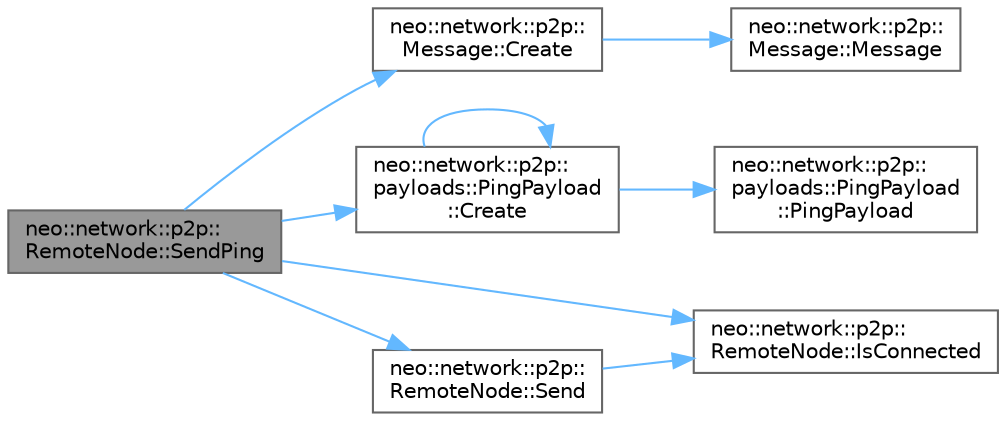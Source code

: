 digraph "neo::network::p2p::RemoteNode::SendPing"
{
 // LATEX_PDF_SIZE
  bgcolor="transparent";
  edge [fontname=Helvetica,fontsize=10,labelfontname=Helvetica,labelfontsize=10];
  node [fontname=Helvetica,fontsize=10,shape=box,height=0.2,width=0.4];
  rankdir="LR";
  Node1 [id="Node000001",label="neo::network::p2p::\lRemoteNode::SendPing",height=0.2,width=0.4,color="gray40", fillcolor="grey60", style="filled", fontcolor="black",tooltip="Sends a ping message to the remote node."];
  Node1 -> Node2 [id="edge9_Node000001_Node000002",color="steelblue1",style="solid",tooltip=" "];
  Node2 [id="Node000002",label="neo::network::p2p::\lMessage::Create",height=0.2,width=0.4,color="grey40", fillcolor="white", style="filled",URL="$classneo_1_1network_1_1p2p_1_1_message.html#ae3142f00d9d6d585d97648bdf6d62759",tooltip="Creates a new Message."];
  Node2 -> Node3 [id="edge10_Node000002_Node000003",color="steelblue1",style="solid",tooltip=" "];
  Node3 [id="Node000003",label="neo::network::p2p::\lMessage::Message",height=0.2,width=0.4,color="grey40", fillcolor="white", style="filled",URL="$classneo_1_1network_1_1p2p_1_1_message.html#ad500547950c4cfac21e99587e0f8f05a",tooltip="Constructs an empty Message."];
  Node1 -> Node4 [id="edge11_Node000001_Node000004",color="steelblue1",style="solid",tooltip=" "];
  Node4 [id="Node000004",label="neo::network::p2p::\lpayloads::PingPayload\l::Create",height=0.2,width=0.4,color="grey40", fillcolor="white", style="filled",URL="$classneo_1_1network_1_1p2p_1_1payloads_1_1_ping_payload.html#a10957b3763057bd30531fa40dffc5cec",tooltip="Creates a new PingPayload with the specified height."];
  Node4 -> Node4 [id="edge12_Node000004_Node000004",color="steelblue1",style="solid",tooltip=" "];
  Node4 -> Node5 [id="edge13_Node000004_Node000005",color="steelblue1",style="solid",tooltip=" "];
  Node5 [id="Node000005",label="neo::network::p2p::\lpayloads::PingPayload\l::PingPayload",height=0.2,width=0.4,color="grey40", fillcolor="white", style="filled",URL="$classneo_1_1network_1_1p2p_1_1payloads_1_1_ping_payload.html#a9c80798558c24fee4156922edd990ee9",tooltip="Constructs a PingPayload."];
  Node1 -> Node6 [id="edge14_Node000001_Node000006",color="steelblue1",style="solid",tooltip=" "];
  Node6 [id="Node000006",label="neo::network::p2p::\lRemoteNode::IsConnected",height=0.2,width=0.4,color="grey40", fillcolor="white", style="filled",URL="$classneo_1_1network_1_1p2p_1_1_remote_node.html#a6245444a7151bc867f35bdd01f13d720",tooltip="Gets whether the remote node is connected."];
  Node1 -> Node7 [id="edge15_Node000001_Node000007",color="steelblue1",style="solid",tooltip=" "];
  Node7 [id="Node000007",label="neo::network::p2p::\lRemoteNode::Send",height=0.2,width=0.4,color="grey40", fillcolor="white", style="filled",URL="$classneo_1_1network_1_1p2p_1_1_remote_node.html#a57ce01b12cac829366b308b5f9b6114a",tooltip="Sends a message to the remote node."];
  Node7 -> Node6 [id="edge16_Node000007_Node000006",color="steelblue1",style="solid",tooltip=" "];
}
